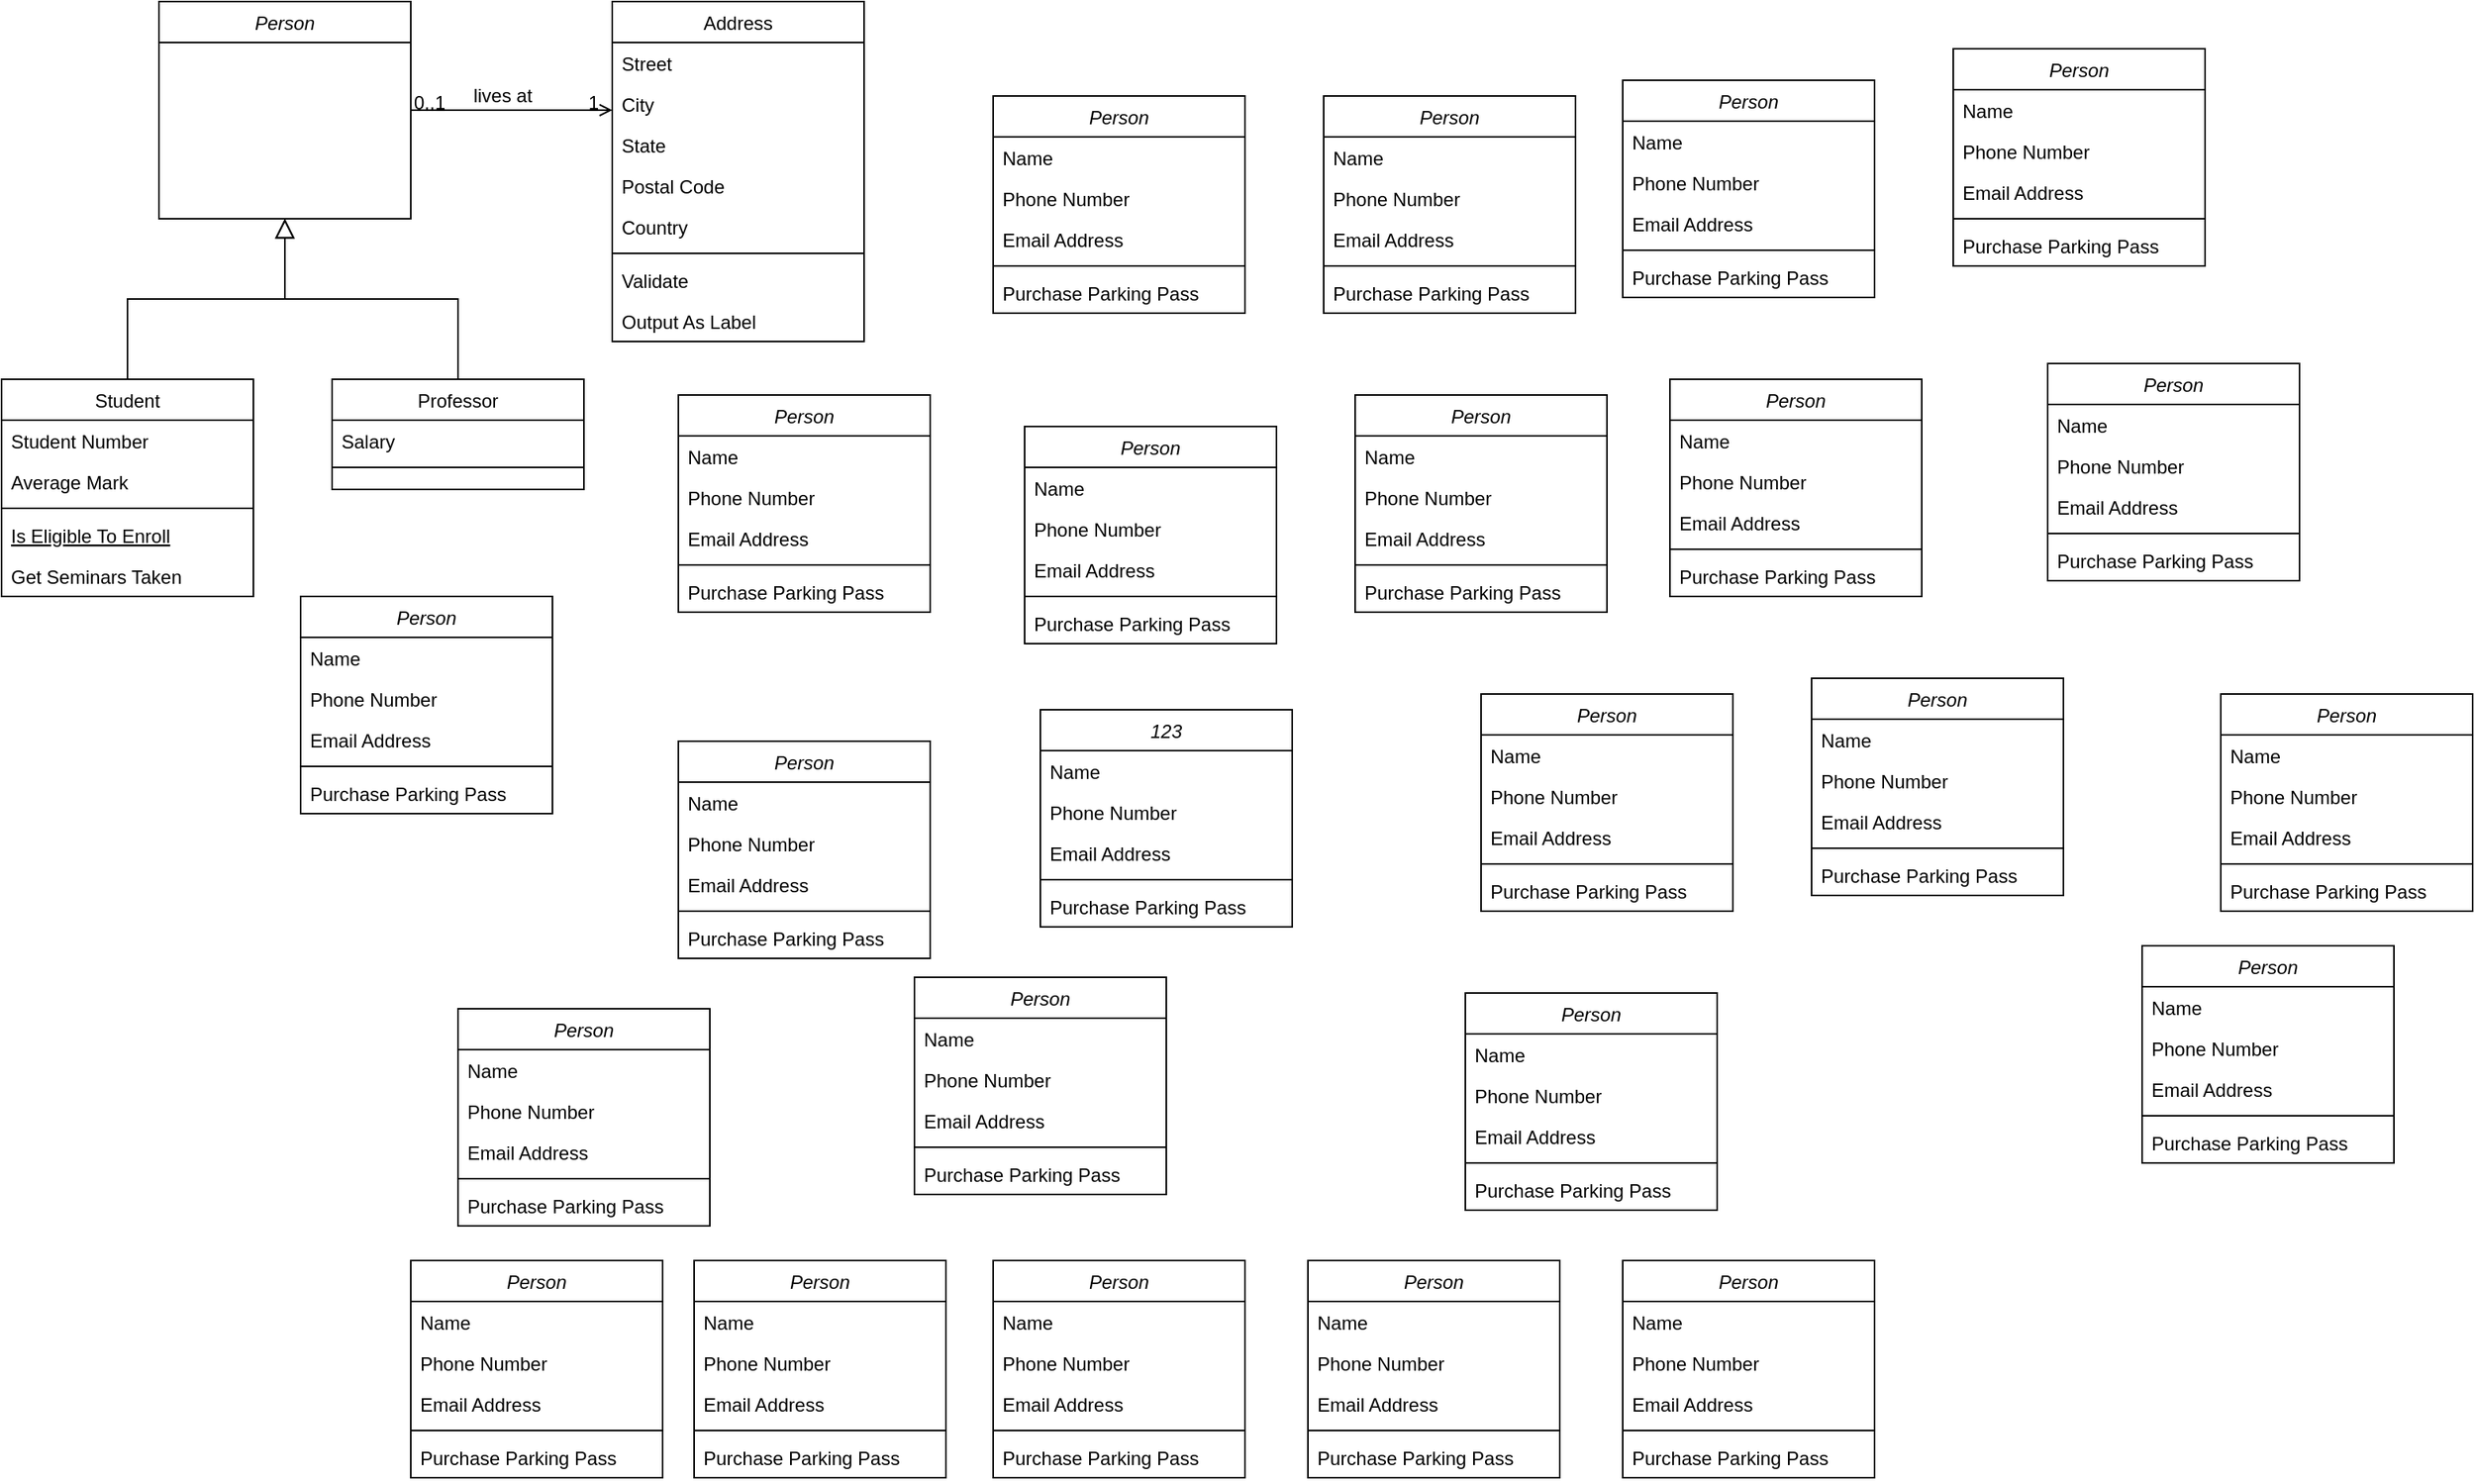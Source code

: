 <mxfile version="24.8.6">
  <diagram id="C5RBs43oDa-KdzZeNtuy" name="Page-1">
    <mxGraphModel dx="1434" dy="780" grid="1" gridSize="10" guides="1" tooltips="1" connect="1" arrows="1" fold="1" page="1" pageScale="1" pageWidth="3300" pageHeight="4681" math="0" shadow="0">
      <root>
        <mxCell id="WIyWlLk6GJQsqaUBKTNV-0" />
        <mxCell id="WIyWlLk6GJQsqaUBKTNV-1" parent="WIyWlLk6GJQsqaUBKTNV-0" />
        <mxCell id="zkfFHV4jXpPFQw0GAbJ--0" value="Person" style="swimlane;fontStyle=2;align=center;verticalAlign=top;childLayout=stackLayout;horizontal=1;startSize=26;horizontalStack=0;resizeParent=1;resizeLast=0;collapsible=1;marginBottom=0;rounded=0;shadow=0;strokeWidth=1;" parent="WIyWlLk6GJQsqaUBKTNV-1" vertex="1">
          <mxGeometry x="220" y="120" width="160" height="138" as="geometry">
            <mxRectangle x="230" y="140" width="160" height="26" as="alternateBounds" />
          </mxGeometry>
        </mxCell>
        <mxCell id="zkfFHV4jXpPFQw0GAbJ--6" value="Student" style="swimlane;fontStyle=0;align=center;verticalAlign=top;childLayout=stackLayout;horizontal=1;startSize=26;horizontalStack=0;resizeParent=1;resizeLast=0;collapsible=1;marginBottom=0;rounded=0;shadow=0;strokeWidth=1;" parent="WIyWlLk6GJQsqaUBKTNV-1" vertex="1">
          <mxGeometry x="120" y="360" width="160" height="138" as="geometry">
            <mxRectangle x="130" y="380" width="160" height="26" as="alternateBounds" />
          </mxGeometry>
        </mxCell>
        <mxCell id="zkfFHV4jXpPFQw0GAbJ--7" value="Student Number" style="text;align=left;verticalAlign=top;spacingLeft=4;spacingRight=4;overflow=hidden;rotatable=0;points=[[0,0.5],[1,0.5]];portConstraint=eastwest;" parent="zkfFHV4jXpPFQw0GAbJ--6" vertex="1">
          <mxGeometry y="26" width="160" height="26" as="geometry" />
        </mxCell>
        <mxCell id="zkfFHV4jXpPFQw0GAbJ--8" value="Average Mark" style="text;align=left;verticalAlign=top;spacingLeft=4;spacingRight=4;overflow=hidden;rotatable=0;points=[[0,0.5],[1,0.5]];portConstraint=eastwest;rounded=0;shadow=0;html=0;" parent="zkfFHV4jXpPFQw0GAbJ--6" vertex="1">
          <mxGeometry y="52" width="160" height="26" as="geometry" />
        </mxCell>
        <mxCell id="zkfFHV4jXpPFQw0GAbJ--9" value="" style="line;html=1;strokeWidth=1;align=left;verticalAlign=middle;spacingTop=-1;spacingLeft=3;spacingRight=3;rotatable=0;labelPosition=right;points=[];portConstraint=eastwest;" parent="zkfFHV4jXpPFQw0GAbJ--6" vertex="1">
          <mxGeometry y="78" width="160" height="8" as="geometry" />
        </mxCell>
        <mxCell id="zkfFHV4jXpPFQw0GAbJ--10" value="Is Eligible To Enroll" style="text;align=left;verticalAlign=top;spacingLeft=4;spacingRight=4;overflow=hidden;rotatable=0;points=[[0,0.5],[1,0.5]];portConstraint=eastwest;fontStyle=4" parent="zkfFHV4jXpPFQw0GAbJ--6" vertex="1">
          <mxGeometry y="86" width="160" height="26" as="geometry" />
        </mxCell>
        <mxCell id="zkfFHV4jXpPFQw0GAbJ--11" value="Get Seminars Taken" style="text;align=left;verticalAlign=top;spacingLeft=4;spacingRight=4;overflow=hidden;rotatable=0;points=[[0,0.5],[1,0.5]];portConstraint=eastwest;" parent="zkfFHV4jXpPFQw0GAbJ--6" vertex="1">
          <mxGeometry y="112" width="160" height="26" as="geometry" />
        </mxCell>
        <mxCell id="zkfFHV4jXpPFQw0GAbJ--12" value="" style="endArrow=block;endSize=10;endFill=0;shadow=0;strokeWidth=1;rounded=0;curved=0;edgeStyle=elbowEdgeStyle;elbow=vertical;" parent="WIyWlLk6GJQsqaUBKTNV-1" source="zkfFHV4jXpPFQw0GAbJ--6" target="zkfFHV4jXpPFQw0GAbJ--0" edge="1">
          <mxGeometry width="160" relative="1" as="geometry">
            <mxPoint x="200" y="203" as="sourcePoint" />
            <mxPoint x="200" y="203" as="targetPoint" />
          </mxGeometry>
        </mxCell>
        <mxCell id="zkfFHV4jXpPFQw0GAbJ--13" value="Professor" style="swimlane;fontStyle=0;align=center;verticalAlign=top;childLayout=stackLayout;horizontal=1;startSize=26;horizontalStack=0;resizeParent=1;resizeLast=0;collapsible=1;marginBottom=0;rounded=0;shadow=0;strokeWidth=1;" parent="WIyWlLk6GJQsqaUBKTNV-1" vertex="1">
          <mxGeometry x="330" y="360" width="160" height="70" as="geometry">
            <mxRectangle x="340" y="380" width="170" height="26" as="alternateBounds" />
          </mxGeometry>
        </mxCell>
        <mxCell id="zkfFHV4jXpPFQw0GAbJ--14" value="Salary" style="text;align=left;verticalAlign=top;spacingLeft=4;spacingRight=4;overflow=hidden;rotatable=0;points=[[0,0.5],[1,0.5]];portConstraint=eastwest;" parent="zkfFHV4jXpPFQw0GAbJ--13" vertex="1">
          <mxGeometry y="26" width="160" height="26" as="geometry" />
        </mxCell>
        <mxCell id="zkfFHV4jXpPFQw0GAbJ--15" value="" style="line;html=1;strokeWidth=1;align=left;verticalAlign=middle;spacingTop=-1;spacingLeft=3;spacingRight=3;rotatable=0;labelPosition=right;points=[];portConstraint=eastwest;" parent="zkfFHV4jXpPFQw0GAbJ--13" vertex="1">
          <mxGeometry y="52" width="160" height="8" as="geometry" />
        </mxCell>
        <mxCell id="zkfFHV4jXpPFQw0GAbJ--16" value="" style="endArrow=block;endSize=10;endFill=0;shadow=0;strokeWidth=1;rounded=0;curved=0;edgeStyle=elbowEdgeStyle;elbow=vertical;" parent="WIyWlLk6GJQsqaUBKTNV-1" source="zkfFHV4jXpPFQw0GAbJ--13" target="zkfFHV4jXpPFQw0GAbJ--0" edge="1">
          <mxGeometry width="160" relative="1" as="geometry">
            <mxPoint x="210" y="373" as="sourcePoint" />
            <mxPoint x="310" y="271" as="targetPoint" />
          </mxGeometry>
        </mxCell>
        <mxCell id="zkfFHV4jXpPFQw0GAbJ--17" value="Address" style="swimlane;fontStyle=0;align=center;verticalAlign=top;childLayout=stackLayout;horizontal=1;startSize=26;horizontalStack=0;resizeParent=1;resizeLast=0;collapsible=1;marginBottom=0;rounded=0;shadow=0;strokeWidth=1;" parent="WIyWlLk6GJQsqaUBKTNV-1" vertex="1">
          <mxGeometry x="508" y="120" width="160" height="216" as="geometry">
            <mxRectangle x="550" y="140" width="160" height="26" as="alternateBounds" />
          </mxGeometry>
        </mxCell>
        <mxCell id="zkfFHV4jXpPFQw0GAbJ--18" value="Street" style="text;align=left;verticalAlign=top;spacingLeft=4;spacingRight=4;overflow=hidden;rotatable=0;points=[[0,0.5],[1,0.5]];portConstraint=eastwest;" parent="zkfFHV4jXpPFQw0GAbJ--17" vertex="1">
          <mxGeometry y="26" width="160" height="26" as="geometry" />
        </mxCell>
        <mxCell id="zkfFHV4jXpPFQw0GAbJ--19" value="City" style="text;align=left;verticalAlign=top;spacingLeft=4;spacingRight=4;overflow=hidden;rotatable=0;points=[[0,0.5],[1,0.5]];portConstraint=eastwest;rounded=0;shadow=0;html=0;" parent="zkfFHV4jXpPFQw0GAbJ--17" vertex="1">
          <mxGeometry y="52" width="160" height="26" as="geometry" />
        </mxCell>
        <mxCell id="zkfFHV4jXpPFQw0GAbJ--20" value="State" style="text;align=left;verticalAlign=top;spacingLeft=4;spacingRight=4;overflow=hidden;rotatable=0;points=[[0,0.5],[1,0.5]];portConstraint=eastwest;rounded=0;shadow=0;html=0;" parent="zkfFHV4jXpPFQw0GAbJ--17" vertex="1">
          <mxGeometry y="78" width="160" height="26" as="geometry" />
        </mxCell>
        <mxCell id="zkfFHV4jXpPFQw0GAbJ--21" value="Postal Code" style="text;align=left;verticalAlign=top;spacingLeft=4;spacingRight=4;overflow=hidden;rotatable=0;points=[[0,0.5],[1,0.5]];portConstraint=eastwest;rounded=0;shadow=0;html=0;" parent="zkfFHV4jXpPFQw0GAbJ--17" vertex="1">
          <mxGeometry y="104" width="160" height="26" as="geometry" />
        </mxCell>
        <mxCell id="zkfFHV4jXpPFQw0GAbJ--22" value="Country" style="text;align=left;verticalAlign=top;spacingLeft=4;spacingRight=4;overflow=hidden;rotatable=0;points=[[0,0.5],[1,0.5]];portConstraint=eastwest;rounded=0;shadow=0;html=0;" parent="zkfFHV4jXpPFQw0GAbJ--17" vertex="1">
          <mxGeometry y="130" width="160" height="26" as="geometry" />
        </mxCell>
        <mxCell id="zkfFHV4jXpPFQw0GAbJ--23" value="" style="line;html=1;strokeWidth=1;align=left;verticalAlign=middle;spacingTop=-1;spacingLeft=3;spacingRight=3;rotatable=0;labelPosition=right;points=[];portConstraint=eastwest;" parent="zkfFHV4jXpPFQw0GAbJ--17" vertex="1">
          <mxGeometry y="156" width="160" height="8" as="geometry" />
        </mxCell>
        <mxCell id="zkfFHV4jXpPFQw0GAbJ--24" value="Validate" style="text;align=left;verticalAlign=top;spacingLeft=4;spacingRight=4;overflow=hidden;rotatable=0;points=[[0,0.5],[1,0.5]];portConstraint=eastwest;" parent="zkfFHV4jXpPFQw0GAbJ--17" vertex="1">
          <mxGeometry y="164" width="160" height="26" as="geometry" />
        </mxCell>
        <mxCell id="zkfFHV4jXpPFQw0GAbJ--25" value="Output As Label" style="text;align=left;verticalAlign=top;spacingLeft=4;spacingRight=4;overflow=hidden;rotatable=0;points=[[0,0.5],[1,0.5]];portConstraint=eastwest;" parent="zkfFHV4jXpPFQw0GAbJ--17" vertex="1">
          <mxGeometry y="190" width="160" height="26" as="geometry" />
        </mxCell>
        <mxCell id="zkfFHV4jXpPFQw0GAbJ--26" value="" style="endArrow=open;shadow=0;strokeWidth=1;rounded=0;curved=0;endFill=1;edgeStyle=elbowEdgeStyle;elbow=vertical;" parent="WIyWlLk6GJQsqaUBKTNV-1" source="zkfFHV4jXpPFQw0GAbJ--0" target="zkfFHV4jXpPFQw0GAbJ--17" edge="1">
          <mxGeometry x="0.5" y="41" relative="1" as="geometry">
            <mxPoint x="380" y="192" as="sourcePoint" />
            <mxPoint x="540" y="192" as="targetPoint" />
            <mxPoint x="-40" y="32" as="offset" />
          </mxGeometry>
        </mxCell>
        <mxCell id="zkfFHV4jXpPFQw0GAbJ--27" value="0..1" style="resizable=0;align=left;verticalAlign=bottom;labelBackgroundColor=none;fontSize=12;" parent="zkfFHV4jXpPFQw0GAbJ--26" connectable="0" vertex="1">
          <mxGeometry x="-1" relative="1" as="geometry">
            <mxPoint y="4" as="offset" />
          </mxGeometry>
        </mxCell>
        <mxCell id="zkfFHV4jXpPFQw0GAbJ--28" value="1" style="resizable=0;align=right;verticalAlign=bottom;labelBackgroundColor=none;fontSize=12;" parent="zkfFHV4jXpPFQw0GAbJ--26" connectable="0" vertex="1">
          <mxGeometry x="1" relative="1" as="geometry">
            <mxPoint x="-7" y="4" as="offset" />
          </mxGeometry>
        </mxCell>
        <mxCell id="zkfFHV4jXpPFQw0GAbJ--29" value="lives at" style="text;html=1;resizable=0;points=[];;align=center;verticalAlign=middle;labelBackgroundColor=none;rounded=0;shadow=0;strokeWidth=1;fontSize=12;" parent="zkfFHV4jXpPFQw0GAbJ--26" vertex="1" connectable="0">
          <mxGeometry x="0.5" y="49" relative="1" as="geometry">
            <mxPoint x="-38" y="40" as="offset" />
          </mxGeometry>
        </mxCell>
        <mxCell id="CpBC632owbc_UF6JPGBM-0" value="Person" style="swimlane;fontStyle=2;align=center;verticalAlign=top;childLayout=stackLayout;horizontal=1;startSize=26;horizontalStack=0;resizeParent=1;resizeLast=0;collapsible=1;marginBottom=0;rounded=0;shadow=0;strokeWidth=1;" parent="WIyWlLk6GJQsqaUBKTNV-1" vertex="1">
          <mxGeometry x="550" y="370" width="160" height="138" as="geometry">
            <mxRectangle x="230" y="140" width="160" height="26" as="alternateBounds" />
          </mxGeometry>
        </mxCell>
        <mxCell id="CpBC632owbc_UF6JPGBM-1" value="Name" style="text;align=left;verticalAlign=top;spacingLeft=4;spacingRight=4;overflow=hidden;rotatable=0;points=[[0,0.5],[1,0.5]];portConstraint=eastwest;" parent="CpBC632owbc_UF6JPGBM-0" vertex="1">
          <mxGeometry y="26" width="160" height="26" as="geometry" />
        </mxCell>
        <mxCell id="CpBC632owbc_UF6JPGBM-2" value="Phone Number" style="text;align=left;verticalAlign=top;spacingLeft=4;spacingRight=4;overflow=hidden;rotatable=0;points=[[0,0.5],[1,0.5]];portConstraint=eastwest;rounded=0;shadow=0;html=0;" parent="CpBC632owbc_UF6JPGBM-0" vertex="1">
          <mxGeometry y="52" width="160" height="26" as="geometry" />
        </mxCell>
        <mxCell id="CpBC632owbc_UF6JPGBM-3" value="Email Address" style="text;align=left;verticalAlign=top;spacingLeft=4;spacingRight=4;overflow=hidden;rotatable=0;points=[[0,0.5],[1,0.5]];portConstraint=eastwest;rounded=0;shadow=0;html=0;" parent="CpBC632owbc_UF6JPGBM-0" vertex="1">
          <mxGeometry y="78" width="160" height="26" as="geometry" />
        </mxCell>
        <mxCell id="CpBC632owbc_UF6JPGBM-4" value="" style="line;html=1;strokeWidth=1;align=left;verticalAlign=middle;spacingTop=-1;spacingLeft=3;spacingRight=3;rotatable=0;labelPosition=right;points=[];portConstraint=eastwest;" parent="CpBC632owbc_UF6JPGBM-0" vertex="1">
          <mxGeometry y="104" width="160" height="8" as="geometry" />
        </mxCell>
        <mxCell id="CpBC632owbc_UF6JPGBM-5" value="Purchase Parking Pass" style="text;align=left;verticalAlign=top;spacingLeft=4;spacingRight=4;overflow=hidden;rotatable=0;points=[[0,0.5],[1,0.5]];portConstraint=eastwest;" parent="CpBC632owbc_UF6JPGBM-0" vertex="1">
          <mxGeometry y="112" width="160" height="26" as="geometry" />
        </mxCell>
        <mxCell id="CpBC632owbc_UF6JPGBM-6" value="Person" style="swimlane;fontStyle=2;align=center;verticalAlign=top;childLayout=stackLayout;horizontal=1;startSize=26;horizontalStack=0;resizeParent=1;resizeLast=0;collapsible=1;marginBottom=0;rounded=0;shadow=0;strokeWidth=1;" parent="WIyWlLk6GJQsqaUBKTNV-1" vertex="1">
          <mxGeometry x="310" y="498" width="160" height="138" as="geometry">
            <mxRectangle x="230" y="140" width="160" height="26" as="alternateBounds" />
          </mxGeometry>
        </mxCell>
        <mxCell id="CpBC632owbc_UF6JPGBM-7" value="Name" style="text;align=left;verticalAlign=top;spacingLeft=4;spacingRight=4;overflow=hidden;rotatable=0;points=[[0,0.5],[1,0.5]];portConstraint=eastwest;" parent="CpBC632owbc_UF6JPGBM-6" vertex="1">
          <mxGeometry y="26" width="160" height="26" as="geometry" />
        </mxCell>
        <mxCell id="CpBC632owbc_UF6JPGBM-8" value="Phone Number" style="text;align=left;verticalAlign=top;spacingLeft=4;spacingRight=4;overflow=hidden;rotatable=0;points=[[0,0.5],[1,0.5]];portConstraint=eastwest;rounded=0;shadow=0;html=0;" parent="CpBC632owbc_UF6JPGBM-6" vertex="1">
          <mxGeometry y="52" width="160" height="26" as="geometry" />
        </mxCell>
        <mxCell id="CpBC632owbc_UF6JPGBM-9" value="Email Address" style="text;align=left;verticalAlign=top;spacingLeft=4;spacingRight=4;overflow=hidden;rotatable=0;points=[[0,0.5],[1,0.5]];portConstraint=eastwest;rounded=0;shadow=0;html=0;" parent="CpBC632owbc_UF6JPGBM-6" vertex="1">
          <mxGeometry y="78" width="160" height="26" as="geometry" />
        </mxCell>
        <mxCell id="CpBC632owbc_UF6JPGBM-10" value="" style="line;html=1;strokeWidth=1;align=left;verticalAlign=middle;spacingTop=-1;spacingLeft=3;spacingRight=3;rotatable=0;labelPosition=right;points=[];portConstraint=eastwest;" parent="CpBC632owbc_UF6JPGBM-6" vertex="1">
          <mxGeometry y="104" width="160" height="8" as="geometry" />
        </mxCell>
        <mxCell id="CpBC632owbc_UF6JPGBM-11" value="Purchase Parking Pass" style="text;align=left;verticalAlign=top;spacingLeft=4;spacingRight=4;overflow=hidden;rotatable=0;points=[[0,0.5],[1,0.5]];portConstraint=eastwest;" parent="CpBC632owbc_UF6JPGBM-6" vertex="1">
          <mxGeometry y="112" width="160" height="26" as="geometry" />
        </mxCell>
        <mxCell id="CpBC632owbc_UF6JPGBM-12" value="Person" style="swimlane;fontStyle=2;align=center;verticalAlign=top;childLayout=stackLayout;horizontal=1;startSize=26;horizontalStack=0;resizeParent=1;resizeLast=0;collapsible=1;marginBottom=0;rounded=0;shadow=0;strokeWidth=1;" parent="WIyWlLk6GJQsqaUBKTNV-1" vertex="1">
          <mxGeometry x="550" y="590" width="160" height="138" as="geometry">
            <mxRectangle x="230" y="140" width="160" height="26" as="alternateBounds" />
          </mxGeometry>
        </mxCell>
        <mxCell id="CpBC632owbc_UF6JPGBM-13" value="Name" style="text;align=left;verticalAlign=top;spacingLeft=4;spacingRight=4;overflow=hidden;rotatable=0;points=[[0,0.5],[1,0.5]];portConstraint=eastwest;" parent="CpBC632owbc_UF6JPGBM-12" vertex="1">
          <mxGeometry y="26" width="160" height="26" as="geometry" />
        </mxCell>
        <mxCell id="CpBC632owbc_UF6JPGBM-14" value="Phone Number" style="text;align=left;verticalAlign=top;spacingLeft=4;spacingRight=4;overflow=hidden;rotatable=0;points=[[0,0.5],[1,0.5]];portConstraint=eastwest;rounded=0;shadow=0;html=0;" parent="CpBC632owbc_UF6JPGBM-12" vertex="1">
          <mxGeometry y="52" width="160" height="26" as="geometry" />
        </mxCell>
        <mxCell id="CpBC632owbc_UF6JPGBM-15" value="Email Address" style="text;align=left;verticalAlign=top;spacingLeft=4;spacingRight=4;overflow=hidden;rotatable=0;points=[[0,0.5],[1,0.5]];portConstraint=eastwest;rounded=0;shadow=0;html=0;" parent="CpBC632owbc_UF6JPGBM-12" vertex="1">
          <mxGeometry y="78" width="160" height="26" as="geometry" />
        </mxCell>
        <mxCell id="CpBC632owbc_UF6JPGBM-16" value="" style="line;html=1;strokeWidth=1;align=left;verticalAlign=middle;spacingTop=-1;spacingLeft=3;spacingRight=3;rotatable=0;labelPosition=right;points=[];portConstraint=eastwest;" parent="CpBC632owbc_UF6JPGBM-12" vertex="1">
          <mxGeometry y="104" width="160" height="8" as="geometry" />
        </mxCell>
        <mxCell id="CpBC632owbc_UF6JPGBM-17" value="Purchase Parking Pass" style="text;align=left;verticalAlign=top;spacingLeft=4;spacingRight=4;overflow=hidden;rotatable=0;points=[[0,0.5],[1,0.5]];portConstraint=eastwest;" parent="CpBC632owbc_UF6JPGBM-12" vertex="1">
          <mxGeometry y="112" width="160" height="26" as="geometry" />
        </mxCell>
        <mxCell id="CpBC632owbc_UF6JPGBM-18" value="123" style="swimlane;fontStyle=2;align=center;verticalAlign=top;childLayout=stackLayout;horizontal=1;startSize=26;horizontalStack=0;resizeParent=1;resizeLast=0;collapsible=1;marginBottom=0;rounded=0;shadow=0;strokeWidth=1;" parent="WIyWlLk6GJQsqaUBKTNV-1" vertex="1">
          <mxGeometry x="780" y="570" width="160" height="138" as="geometry">
            <mxRectangle x="230" y="140" width="160" height="26" as="alternateBounds" />
          </mxGeometry>
        </mxCell>
        <mxCell id="CpBC632owbc_UF6JPGBM-19" value="Name" style="text;align=left;verticalAlign=top;spacingLeft=4;spacingRight=4;overflow=hidden;rotatable=0;points=[[0,0.5],[1,0.5]];portConstraint=eastwest;" parent="CpBC632owbc_UF6JPGBM-18" vertex="1">
          <mxGeometry y="26" width="160" height="26" as="geometry" />
        </mxCell>
        <mxCell id="CpBC632owbc_UF6JPGBM-20" value="Phone Number" style="text;align=left;verticalAlign=top;spacingLeft=4;spacingRight=4;overflow=hidden;rotatable=0;points=[[0,0.5],[1,0.5]];portConstraint=eastwest;rounded=0;shadow=0;html=0;" parent="CpBC632owbc_UF6JPGBM-18" vertex="1">
          <mxGeometry y="52" width="160" height="26" as="geometry" />
        </mxCell>
        <mxCell id="CpBC632owbc_UF6JPGBM-21" value="Email Address" style="text;align=left;verticalAlign=top;spacingLeft=4;spacingRight=4;overflow=hidden;rotatable=0;points=[[0,0.5],[1,0.5]];portConstraint=eastwest;rounded=0;shadow=0;html=0;" parent="CpBC632owbc_UF6JPGBM-18" vertex="1">
          <mxGeometry y="78" width="160" height="26" as="geometry" />
        </mxCell>
        <mxCell id="CpBC632owbc_UF6JPGBM-22" value="" style="line;html=1;strokeWidth=1;align=left;verticalAlign=middle;spacingTop=-1;spacingLeft=3;spacingRight=3;rotatable=0;labelPosition=right;points=[];portConstraint=eastwest;" parent="CpBC632owbc_UF6JPGBM-18" vertex="1">
          <mxGeometry y="104" width="160" height="8" as="geometry" />
        </mxCell>
        <mxCell id="CpBC632owbc_UF6JPGBM-23" value="Purchase Parking Pass" style="text;align=left;verticalAlign=top;spacingLeft=4;spacingRight=4;overflow=hidden;rotatable=0;points=[[0,0.5],[1,0.5]];portConstraint=eastwest;" parent="CpBC632owbc_UF6JPGBM-18" vertex="1">
          <mxGeometry y="112" width="160" height="26" as="geometry" />
        </mxCell>
        <mxCell id="CpBC632owbc_UF6JPGBM-24" value="Person" style="swimlane;fontStyle=2;align=center;verticalAlign=top;childLayout=stackLayout;horizontal=1;startSize=26;horizontalStack=0;resizeParent=1;resizeLast=0;collapsible=1;marginBottom=0;rounded=0;shadow=0;strokeWidth=1;" parent="WIyWlLk6GJQsqaUBKTNV-1" vertex="1">
          <mxGeometry x="1060" y="560" width="160" height="138" as="geometry">
            <mxRectangle x="230" y="140" width="160" height="26" as="alternateBounds" />
          </mxGeometry>
        </mxCell>
        <mxCell id="CpBC632owbc_UF6JPGBM-25" value="Name" style="text;align=left;verticalAlign=top;spacingLeft=4;spacingRight=4;overflow=hidden;rotatable=0;points=[[0,0.5],[1,0.5]];portConstraint=eastwest;" parent="CpBC632owbc_UF6JPGBM-24" vertex="1">
          <mxGeometry y="26" width="160" height="26" as="geometry" />
        </mxCell>
        <mxCell id="CpBC632owbc_UF6JPGBM-26" value="Phone Number" style="text;align=left;verticalAlign=top;spacingLeft=4;spacingRight=4;overflow=hidden;rotatable=0;points=[[0,0.5],[1,0.5]];portConstraint=eastwest;rounded=0;shadow=0;html=0;" parent="CpBC632owbc_UF6JPGBM-24" vertex="1">
          <mxGeometry y="52" width="160" height="26" as="geometry" />
        </mxCell>
        <mxCell id="CpBC632owbc_UF6JPGBM-27" value="Email Address" style="text;align=left;verticalAlign=top;spacingLeft=4;spacingRight=4;overflow=hidden;rotatable=0;points=[[0,0.5],[1,0.5]];portConstraint=eastwest;rounded=0;shadow=0;html=0;" parent="CpBC632owbc_UF6JPGBM-24" vertex="1">
          <mxGeometry y="78" width="160" height="26" as="geometry" />
        </mxCell>
        <mxCell id="CpBC632owbc_UF6JPGBM-28" value="" style="line;html=1;strokeWidth=1;align=left;verticalAlign=middle;spacingTop=-1;spacingLeft=3;spacingRight=3;rotatable=0;labelPosition=right;points=[];portConstraint=eastwest;" parent="CpBC632owbc_UF6JPGBM-24" vertex="1">
          <mxGeometry y="104" width="160" height="8" as="geometry" />
        </mxCell>
        <mxCell id="CpBC632owbc_UF6JPGBM-29" value="Purchase Parking Pass" style="text;align=left;verticalAlign=top;spacingLeft=4;spacingRight=4;overflow=hidden;rotatable=0;points=[[0,0.5],[1,0.5]];portConstraint=eastwest;" parent="CpBC632owbc_UF6JPGBM-24" vertex="1">
          <mxGeometry y="112" width="160" height="26" as="geometry" />
        </mxCell>
        <mxCell id="CpBC632owbc_UF6JPGBM-30" value="Person" style="swimlane;fontStyle=2;align=center;verticalAlign=top;childLayout=stackLayout;horizontal=1;startSize=26;horizontalStack=0;resizeParent=1;resizeLast=0;collapsible=1;marginBottom=0;rounded=0;shadow=0;strokeWidth=1;" parent="WIyWlLk6GJQsqaUBKTNV-1" vertex="1">
          <mxGeometry x="1050" y="750" width="160" height="138" as="geometry">
            <mxRectangle x="230" y="140" width="160" height="26" as="alternateBounds" />
          </mxGeometry>
        </mxCell>
        <mxCell id="CpBC632owbc_UF6JPGBM-31" value="Name" style="text;align=left;verticalAlign=top;spacingLeft=4;spacingRight=4;overflow=hidden;rotatable=0;points=[[0,0.5],[1,0.5]];portConstraint=eastwest;" parent="CpBC632owbc_UF6JPGBM-30" vertex="1">
          <mxGeometry y="26" width="160" height="26" as="geometry" />
        </mxCell>
        <mxCell id="CpBC632owbc_UF6JPGBM-32" value="Phone Number" style="text;align=left;verticalAlign=top;spacingLeft=4;spacingRight=4;overflow=hidden;rotatable=0;points=[[0,0.5],[1,0.5]];portConstraint=eastwest;rounded=0;shadow=0;html=0;" parent="CpBC632owbc_UF6JPGBM-30" vertex="1">
          <mxGeometry y="52" width="160" height="26" as="geometry" />
        </mxCell>
        <mxCell id="CpBC632owbc_UF6JPGBM-33" value="Email Address" style="text;align=left;verticalAlign=top;spacingLeft=4;spacingRight=4;overflow=hidden;rotatable=0;points=[[0,0.5],[1,0.5]];portConstraint=eastwest;rounded=0;shadow=0;html=0;" parent="CpBC632owbc_UF6JPGBM-30" vertex="1">
          <mxGeometry y="78" width="160" height="26" as="geometry" />
        </mxCell>
        <mxCell id="CpBC632owbc_UF6JPGBM-34" value="" style="line;html=1;strokeWidth=1;align=left;verticalAlign=middle;spacingTop=-1;spacingLeft=3;spacingRight=3;rotatable=0;labelPosition=right;points=[];portConstraint=eastwest;" parent="CpBC632owbc_UF6JPGBM-30" vertex="1">
          <mxGeometry y="104" width="160" height="8" as="geometry" />
        </mxCell>
        <mxCell id="CpBC632owbc_UF6JPGBM-35" value="Purchase Parking Pass" style="text;align=left;verticalAlign=top;spacingLeft=4;spacingRight=4;overflow=hidden;rotatable=0;points=[[0,0.5],[1,0.5]];portConstraint=eastwest;" parent="CpBC632owbc_UF6JPGBM-30" vertex="1">
          <mxGeometry y="112" width="160" height="26" as="geometry" />
        </mxCell>
        <mxCell id="CpBC632owbc_UF6JPGBM-36" value="Person" style="swimlane;fontStyle=2;align=center;verticalAlign=top;childLayout=stackLayout;horizontal=1;startSize=26;horizontalStack=0;resizeParent=1;resizeLast=0;collapsible=1;marginBottom=0;rounded=0;shadow=0;strokeWidth=1;" parent="WIyWlLk6GJQsqaUBKTNV-1" vertex="1">
          <mxGeometry x="770" y="390" width="160" height="138" as="geometry">
            <mxRectangle x="230" y="140" width="160" height="26" as="alternateBounds" />
          </mxGeometry>
        </mxCell>
        <mxCell id="CpBC632owbc_UF6JPGBM-37" value="Name" style="text;align=left;verticalAlign=top;spacingLeft=4;spacingRight=4;overflow=hidden;rotatable=0;points=[[0,0.5],[1,0.5]];portConstraint=eastwest;" parent="CpBC632owbc_UF6JPGBM-36" vertex="1">
          <mxGeometry y="26" width="160" height="26" as="geometry" />
        </mxCell>
        <mxCell id="CpBC632owbc_UF6JPGBM-38" value="Phone Number" style="text;align=left;verticalAlign=top;spacingLeft=4;spacingRight=4;overflow=hidden;rotatable=0;points=[[0,0.5],[1,0.5]];portConstraint=eastwest;rounded=0;shadow=0;html=0;" parent="CpBC632owbc_UF6JPGBM-36" vertex="1">
          <mxGeometry y="52" width="160" height="26" as="geometry" />
        </mxCell>
        <mxCell id="CpBC632owbc_UF6JPGBM-39" value="Email Address" style="text;align=left;verticalAlign=top;spacingLeft=4;spacingRight=4;overflow=hidden;rotatable=0;points=[[0,0.5],[1,0.5]];portConstraint=eastwest;rounded=0;shadow=0;html=0;" parent="CpBC632owbc_UF6JPGBM-36" vertex="1">
          <mxGeometry y="78" width="160" height="26" as="geometry" />
        </mxCell>
        <mxCell id="CpBC632owbc_UF6JPGBM-40" value="" style="line;html=1;strokeWidth=1;align=left;verticalAlign=middle;spacingTop=-1;spacingLeft=3;spacingRight=3;rotatable=0;labelPosition=right;points=[];portConstraint=eastwest;" parent="CpBC632owbc_UF6JPGBM-36" vertex="1">
          <mxGeometry y="104" width="160" height="8" as="geometry" />
        </mxCell>
        <mxCell id="CpBC632owbc_UF6JPGBM-41" value="Purchase Parking Pass" style="text;align=left;verticalAlign=top;spacingLeft=4;spacingRight=4;overflow=hidden;rotatable=0;points=[[0,0.5],[1,0.5]];portConstraint=eastwest;" parent="CpBC632owbc_UF6JPGBM-36" vertex="1">
          <mxGeometry y="112" width="160" height="26" as="geometry" />
        </mxCell>
        <mxCell id="CpBC632owbc_UF6JPGBM-42" value="Person" style="swimlane;fontStyle=2;align=center;verticalAlign=top;childLayout=stackLayout;horizontal=1;startSize=26;horizontalStack=0;resizeParent=1;resizeLast=0;collapsible=1;marginBottom=0;rounded=0;shadow=0;strokeWidth=1;" parent="WIyWlLk6GJQsqaUBKTNV-1" vertex="1">
          <mxGeometry x="980" y="370" width="160" height="138" as="geometry">
            <mxRectangle x="230" y="140" width="160" height="26" as="alternateBounds" />
          </mxGeometry>
        </mxCell>
        <mxCell id="CpBC632owbc_UF6JPGBM-43" value="Name" style="text;align=left;verticalAlign=top;spacingLeft=4;spacingRight=4;overflow=hidden;rotatable=0;points=[[0,0.5],[1,0.5]];portConstraint=eastwest;" parent="CpBC632owbc_UF6JPGBM-42" vertex="1">
          <mxGeometry y="26" width="160" height="26" as="geometry" />
        </mxCell>
        <mxCell id="CpBC632owbc_UF6JPGBM-44" value="Phone Number" style="text;align=left;verticalAlign=top;spacingLeft=4;spacingRight=4;overflow=hidden;rotatable=0;points=[[0,0.5],[1,0.5]];portConstraint=eastwest;rounded=0;shadow=0;html=0;" parent="CpBC632owbc_UF6JPGBM-42" vertex="1">
          <mxGeometry y="52" width="160" height="26" as="geometry" />
        </mxCell>
        <mxCell id="CpBC632owbc_UF6JPGBM-45" value="Email Address" style="text;align=left;verticalAlign=top;spacingLeft=4;spacingRight=4;overflow=hidden;rotatable=0;points=[[0,0.5],[1,0.5]];portConstraint=eastwest;rounded=0;shadow=0;html=0;" parent="CpBC632owbc_UF6JPGBM-42" vertex="1">
          <mxGeometry y="78" width="160" height="26" as="geometry" />
        </mxCell>
        <mxCell id="CpBC632owbc_UF6JPGBM-46" value="" style="line;html=1;strokeWidth=1;align=left;verticalAlign=middle;spacingTop=-1;spacingLeft=3;spacingRight=3;rotatable=0;labelPosition=right;points=[];portConstraint=eastwest;" parent="CpBC632owbc_UF6JPGBM-42" vertex="1">
          <mxGeometry y="104" width="160" height="8" as="geometry" />
        </mxCell>
        <mxCell id="CpBC632owbc_UF6JPGBM-47" value="Purchase Parking Pass" style="text;align=left;verticalAlign=top;spacingLeft=4;spacingRight=4;overflow=hidden;rotatable=0;points=[[0,0.5],[1,0.5]];portConstraint=eastwest;" parent="CpBC632owbc_UF6JPGBM-42" vertex="1">
          <mxGeometry y="112" width="160" height="26" as="geometry" />
        </mxCell>
        <mxCell id="CpBC632owbc_UF6JPGBM-48" value="Person" style="swimlane;fontStyle=2;align=center;verticalAlign=top;childLayout=stackLayout;horizontal=1;startSize=26;horizontalStack=0;resizeParent=1;resizeLast=0;collapsible=1;marginBottom=0;rounded=0;shadow=0;strokeWidth=1;" parent="WIyWlLk6GJQsqaUBKTNV-1" vertex="1">
          <mxGeometry x="1180" y="360" width="160" height="138" as="geometry">
            <mxRectangle x="230" y="140" width="160" height="26" as="alternateBounds" />
          </mxGeometry>
        </mxCell>
        <mxCell id="CpBC632owbc_UF6JPGBM-49" value="Name" style="text;align=left;verticalAlign=top;spacingLeft=4;spacingRight=4;overflow=hidden;rotatable=0;points=[[0,0.5],[1,0.5]];portConstraint=eastwest;" parent="CpBC632owbc_UF6JPGBM-48" vertex="1">
          <mxGeometry y="26" width="160" height="26" as="geometry" />
        </mxCell>
        <mxCell id="CpBC632owbc_UF6JPGBM-50" value="Phone Number" style="text;align=left;verticalAlign=top;spacingLeft=4;spacingRight=4;overflow=hidden;rotatable=0;points=[[0,0.5],[1,0.5]];portConstraint=eastwest;rounded=0;shadow=0;html=0;" parent="CpBC632owbc_UF6JPGBM-48" vertex="1">
          <mxGeometry y="52" width="160" height="26" as="geometry" />
        </mxCell>
        <mxCell id="CpBC632owbc_UF6JPGBM-51" value="Email Address" style="text;align=left;verticalAlign=top;spacingLeft=4;spacingRight=4;overflow=hidden;rotatable=0;points=[[0,0.5],[1,0.5]];portConstraint=eastwest;rounded=0;shadow=0;html=0;" parent="CpBC632owbc_UF6JPGBM-48" vertex="1">
          <mxGeometry y="78" width="160" height="26" as="geometry" />
        </mxCell>
        <mxCell id="CpBC632owbc_UF6JPGBM-52" value="" style="line;html=1;strokeWidth=1;align=left;verticalAlign=middle;spacingTop=-1;spacingLeft=3;spacingRight=3;rotatable=0;labelPosition=right;points=[];portConstraint=eastwest;" parent="CpBC632owbc_UF6JPGBM-48" vertex="1">
          <mxGeometry y="104" width="160" height="8" as="geometry" />
        </mxCell>
        <mxCell id="CpBC632owbc_UF6JPGBM-53" value="Purchase Parking Pass" style="text;align=left;verticalAlign=top;spacingLeft=4;spacingRight=4;overflow=hidden;rotatable=0;points=[[0,0.5],[1,0.5]];portConstraint=eastwest;" parent="CpBC632owbc_UF6JPGBM-48" vertex="1">
          <mxGeometry y="112" width="160" height="26" as="geometry" />
        </mxCell>
        <mxCell id="CpBC632owbc_UF6JPGBM-54" value="Person" style="swimlane;fontStyle=2;align=center;verticalAlign=top;childLayout=stackLayout;horizontal=1;startSize=26;horizontalStack=0;resizeParent=1;resizeLast=0;collapsible=1;marginBottom=0;rounded=0;shadow=0;strokeWidth=1;" parent="WIyWlLk6GJQsqaUBKTNV-1" vertex="1">
          <mxGeometry x="1270" y="550" width="160" height="138" as="geometry">
            <mxRectangle x="230" y="140" width="160" height="26" as="alternateBounds" />
          </mxGeometry>
        </mxCell>
        <mxCell id="CpBC632owbc_UF6JPGBM-55" value="Name" style="text;align=left;verticalAlign=top;spacingLeft=4;spacingRight=4;overflow=hidden;rotatable=0;points=[[0,0.5],[1,0.5]];portConstraint=eastwest;" parent="CpBC632owbc_UF6JPGBM-54" vertex="1">
          <mxGeometry y="26" width="160" height="26" as="geometry" />
        </mxCell>
        <mxCell id="CpBC632owbc_UF6JPGBM-56" value="Phone Number" style="text;align=left;verticalAlign=top;spacingLeft=4;spacingRight=4;overflow=hidden;rotatable=0;points=[[0,0.5],[1,0.5]];portConstraint=eastwest;rounded=0;shadow=0;html=0;" parent="CpBC632owbc_UF6JPGBM-54" vertex="1">
          <mxGeometry y="52" width="160" height="26" as="geometry" />
        </mxCell>
        <mxCell id="CpBC632owbc_UF6JPGBM-57" value="Email Address" style="text;align=left;verticalAlign=top;spacingLeft=4;spacingRight=4;overflow=hidden;rotatable=0;points=[[0,0.5],[1,0.5]];portConstraint=eastwest;rounded=0;shadow=0;html=0;" parent="CpBC632owbc_UF6JPGBM-54" vertex="1">
          <mxGeometry y="78" width="160" height="26" as="geometry" />
        </mxCell>
        <mxCell id="CpBC632owbc_UF6JPGBM-58" value="" style="line;html=1;strokeWidth=1;align=left;verticalAlign=middle;spacingTop=-1;spacingLeft=3;spacingRight=3;rotatable=0;labelPosition=right;points=[];portConstraint=eastwest;" parent="CpBC632owbc_UF6JPGBM-54" vertex="1">
          <mxGeometry y="104" width="160" height="8" as="geometry" />
        </mxCell>
        <mxCell id="CpBC632owbc_UF6JPGBM-59" value="Purchase Parking Pass" style="text;align=left;verticalAlign=top;spacingLeft=4;spacingRight=4;overflow=hidden;rotatable=0;points=[[0,0.5],[1,0.5]];portConstraint=eastwest;" parent="CpBC632owbc_UF6JPGBM-54" vertex="1">
          <mxGeometry y="112" width="160" height="26" as="geometry" />
        </mxCell>
        <mxCell id="CpBC632owbc_UF6JPGBM-60" value="Person" style="swimlane;fontStyle=2;align=center;verticalAlign=top;childLayout=stackLayout;horizontal=1;startSize=26;horizontalStack=0;resizeParent=1;resizeLast=0;collapsible=1;marginBottom=0;rounded=0;shadow=0;strokeWidth=1;" parent="WIyWlLk6GJQsqaUBKTNV-1" vertex="1">
          <mxGeometry x="750" y="180" width="160" height="138" as="geometry">
            <mxRectangle x="230" y="140" width="160" height="26" as="alternateBounds" />
          </mxGeometry>
        </mxCell>
        <mxCell id="CpBC632owbc_UF6JPGBM-61" value="Name" style="text;align=left;verticalAlign=top;spacingLeft=4;spacingRight=4;overflow=hidden;rotatable=0;points=[[0,0.5],[1,0.5]];portConstraint=eastwest;" parent="CpBC632owbc_UF6JPGBM-60" vertex="1">
          <mxGeometry y="26" width="160" height="26" as="geometry" />
        </mxCell>
        <mxCell id="CpBC632owbc_UF6JPGBM-62" value="Phone Number" style="text;align=left;verticalAlign=top;spacingLeft=4;spacingRight=4;overflow=hidden;rotatable=0;points=[[0,0.5],[1,0.5]];portConstraint=eastwest;rounded=0;shadow=0;html=0;" parent="CpBC632owbc_UF6JPGBM-60" vertex="1">
          <mxGeometry y="52" width="160" height="26" as="geometry" />
        </mxCell>
        <mxCell id="CpBC632owbc_UF6JPGBM-63" value="Email Address" style="text;align=left;verticalAlign=top;spacingLeft=4;spacingRight=4;overflow=hidden;rotatable=0;points=[[0,0.5],[1,0.5]];portConstraint=eastwest;rounded=0;shadow=0;html=0;" parent="CpBC632owbc_UF6JPGBM-60" vertex="1">
          <mxGeometry y="78" width="160" height="26" as="geometry" />
        </mxCell>
        <mxCell id="CpBC632owbc_UF6JPGBM-64" value="" style="line;html=1;strokeWidth=1;align=left;verticalAlign=middle;spacingTop=-1;spacingLeft=3;spacingRight=3;rotatable=0;labelPosition=right;points=[];portConstraint=eastwest;" parent="CpBC632owbc_UF6JPGBM-60" vertex="1">
          <mxGeometry y="104" width="160" height="8" as="geometry" />
        </mxCell>
        <mxCell id="CpBC632owbc_UF6JPGBM-65" value="Purchase Parking Pass" style="text;align=left;verticalAlign=top;spacingLeft=4;spacingRight=4;overflow=hidden;rotatable=0;points=[[0,0.5],[1,0.5]];portConstraint=eastwest;" parent="CpBC632owbc_UF6JPGBM-60" vertex="1">
          <mxGeometry y="112" width="160" height="26" as="geometry" />
        </mxCell>
        <mxCell id="CpBC632owbc_UF6JPGBM-66" value="Person" style="swimlane;fontStyle=2;align=center;verticalAlign=top;childLayout=stackLayout;horizontal=1;startSize=26;horizontalStack=0;resizeParent=1;resizeLast=0;collapsible=1;marginBottom=0;rounded=0;shadow=0;strokeWidth=1;" parent="WIyWlLk6GJQsqaUBKTNV-1" vertex="1">
          <mxGeometry x="960" y="180" width="160" height="138" as="geometry">
            <mxRectangle x="230" y="140" width="160" height="26" as="alternateBounds" />
          </mxGeometry>
        </mxCell>
        <mxCell id="CpBC632owbc_UF6JPGBM-67" value="Name" style="text;align=left;verticalAlign=top;spacingLeft=4;spacingRight=4;overflow=hidden;rotatable=0;points=[[0,0.5],[1,0.5]];portConstraint=eastwest;" parent="CpBC632owbc_UF6JPGBM-66" vertex="1">
          <mxGeometry y="26" width="160" height="26" as="geometry" />
        </mxCell>
        <mxCell id="CpBC632owbc_UF6JPGBM-68" value="Phone Number" style="text;align=left;verticalAlign=top;spacingLeft=4;spacingRight=4;overflow=hidden;rotatable=0;points=[[0,0.5],[1,0.5]];portConstraint=eastwest;rounded=0;shadow=0;html=0;" parent="CpBC632owbc_UF6JPGBM-66" vertex="1">
          <mxGeometry y="52" width="160" height="26" as="geometry" />
        </mxCell>
        <mxCell id="CpBC632owbc_UF6JPGBM-69" value="Email Address" style="text;align=left;verticalAlign=top;spacingLeft=4;spacingRight=4;overflow=hidden;rotatable=0;points=[[0,0.5],[1,0.5]];portConstraint=eastwest;rounded=0;shadow=0;html=0;" parent="CpBC632owbc_UF6JPGBM-66" vertex="1">
          <mxGeometry y="78" width="160" height="26" as="geometry" />
        </mxCell>
        <mxCell id="CpBC632owbc_UF6JPGBM-70" value="" style="line;html=1;strokeWidth=1;align=left;verticalAlign=middle;spacingTop=-1;spacingLeft=3;spacingRight=3;rotatable=0;labelPosition=right;points=[];portConstraint=eastwest;" parent="CpBC632owbc_UF6JPGBM-66" vertex="1">
          <mxGeometry y="104" width="160" height="8" as="geometry" />
        </mxCell>
        <mxCell id="CpBC632owbc_UF6JPGBM-71" value="Purchase Parking Pass" style="text;align=left;verticalAlign=top;spacingLeft=4;spacingRight=4;overflow=hidden;rotatable=0;points=[[0,0.5],[1,0.5]];portConstraint=eastwest;" parent="CpBC632owbc_UF6JPGBM-66" vertex="1">
          <mxGeometry y="112" width="160" height="26" as="geometry" />
        </mxCell>
        <mxCell id="CpBC632owbc_UF6JPGBM-72" value="Person" style="swimlane;fontStyle=2;align=center;verticalAlign=top;childLayout=stackLayout;horizontal=1;startSize=26;horizontalStack=0;resizeParent=1;resizeLast=0;collapsible=1;marginBottom=0;rounded=0;shadow=0;strokeWidth=1;" parent="WIyWlLk6GJQsqaUBKTNV-1" vertex="1">
          <mxGeometry x="1150" y="170" width="160" height="138" as="geometry">
            <mxRectangle x="230" y="140" width="160" height="26" as="alternateBounds" />
          </mxGeometry>
        </mxCell>
        <mxCell id="CpBC632owbc_UF6JPGBM-73" value="Name" style="text;align=left;verticalAlign=top;spacingLeft=4;spacingRight=4;overflow=hidden;rotatable=0;points=[[0,0.5],[1,0.5]];portConstraint=eastwest;" parent="CpBC632owbc_UF6JPGBM-72" vertex="1">
          <mxGeometry y="26" width="160" height="26" as="geometry" />
        </mxCell>
        <mxCell id="CpBC632owbc_UF6JPGBM-74" value="Phone Number" style="text;align=left;verticalAlign=top;spacingLeft=4;spacingRight=4;overflow=hidden;rotatable=0;points=[[0,0.5],[1,0.5]];portConstraint=eastwest;rounded=0;shadow=0;html=0;" parent="CpBC632owbc_UF6JPGBM-72" vertex="1">
          <mxGeometry y="52" width="160" height="26" as="geometry" />
        </mxCell>
        <mxCell id="CpBC632owbc_UF6JPGBM-75" value="Email Address" style="text;align=left;verticalAlign=top;spacingLeft=4;spacingRight=4;overflow=hidden;rotatable=0;points=[[0,0.5],[1,0.5]];portConstraint=eastwest;rounded=0;shadow=0;html=0;" parent="CpBC632owbc_UF6JPGBM-72" vertex="1">
          <mxGeometry y="78" width="160" height="26" as="geometry" />
        </mxCell>
        <mxCell id="CpBC632owbc_UF6JPGBM-76" value="" style="line;html=1;strokeWidth=1;align=left;verticalAlign=middle;spacingTop=-1;spacingLeft=3;spacingRight=3;rotatable=0;labelPosition=right;points=[];portConstraint=eastwest;" parent="CpBC632owbc_UF6JPGBM-72" vertex="1">
          <mxGeometry y="104" width="160" height="8" as="geometry" />
        </mxCell>
        <mxCell id="CpBC632owbc_UF6JPGBM-77" value="Purchase Parking Pass" style="text;align=left;verticalAlign=top;spacingLeft=4;spacingRight=4;overflow=hidden;rotatable=0;points=[[0,0.5],[1,0.5]];portConstraint=eastwest;" parent="CpBC632owbc_UF6JPGBM-72" vertex="1">
          <mxGeometry y="112" width="160" height="26" as="geometry" />
        </mxCell>
        <mxCell id="CpBC632owbc_UF6JPGBM-78" value="Person" style="swimlane;fontStyle=2;align=center;verticalAlign=top;childLayout=stackLayout;horizontal=1;startSize=26;horizontalStack=0;resizeParent=1;resizeLast=0;collapsible=1;marginBottom=0;rounded=0;shadow=0;strokeWidth=1;" parent="WIyWlLk6GJQsqaUBKTNV-1" vertex="1">
          <mxGeometry x="1360" y="150" width="160" height="138" as="geometry">
            <mxRectangle x="230" y="140" width="160" height="26" as="alternateBounds" />
          </mxGeometry>
        </mxCell>
        <mxCell id="CpBC632owbc_UF6JPGBM-79" value="Name" style="text;align=left;verticalAlign=top;spacingLeft=4;spacingRight=4;overflow=hidden;rotatable=0;points=[[0,0.5],[1,0.5]];portConstraint=eastwest;" parent="CpBC632owbc_UF6JPGBM-78" vertex="1">
          <mxGeometry y="26" width="160" height="26" as="geometry" />
        </mxCell>
        <mxCell id="CpBC632owbc_UF6JPGBM-80" value="Phone Number" style="text;align=left;verticalAlign=top;spacingLeft=4;spacingRight=4;overflow=hidden;rotatable=0;points=[[0,0.5],[1,0.5]];portConstraint=eastwest;rounded=0;shadow=0;html=0;" parent="CpBC632owbc_UF6JPGBM-78" vertex="1">
          <mxGeometry y="52" width="160" height="26" as="geometry" />
        </mxCell>
        <mxCell id="CpBC632owbc_UF6JPGBM-81" value="Email Address" style="text;align=left;verticalAlign=top;spacingLeft=4;spacingRight=4;overflow=hidden;rotatable=0;points=[[0,0.5],[1,0.5]];portConstraint=eastwest;rounded=0;shadow=0;html=0;" parent="CpBC632owbc_UF6JPGBM-78" vertex="1">
          <mxGeometry y="78" width="160" height="26" as="geometry" />
        </mxCell>
        <mxCell id="CpBC632owbc_UF6JPGBM-82" value="" style="line;html=1;strokeWidth=1;align=left;verticalAlign=middle;spacingTop=-1;spacingLeft=3;spacingRight=3;rotatable=0;labelPosition=right;points=[];portConstraint=eastwest;" parent="CpBC632owbc_UF6JPGBM-78" vertex="1">
          <mxGeometry y="104" width="160" height="8" as="geometry" />
        </mxCell>
        <mxCell id="CpBC632owbc_UF6JPGBM-83" value="Purchase Parking Pass" style="text;align=left;verticalAlign=top;spacingLeft=4;spacingRight=4;overflow=hidden;rotatable=0;points=[[0,0.5],[1,0.5]];portConstraint=eastwest;" parent="CpBC632owbc_UF6JPGBM-78" vertex="1">
          <mxGeometry y="112" width="160" height="26" as="geometry" />
        </mxCell>
        <mxCell id="CpBC632owbc_UF6JPGBM-84" value="Person" style="swimlane;fontStyle=2;align=center;verticalAlign=top;childLayout=stackLayout;horizontal=1;startSize=26;horizontalStack=0;resizeParent=1;resizeLast=0;collapsible=1;marginBottom=0;rounded=0;shadow=0;strokeWidth=1;" parent="WIyWlLk6GJQsqaUBKTNV-1" vertex="1">
          <mxGeometry x="1420" y="350" width="160" height="138" as="geometry">
            <mxRectangle x="230" y="140" width="160" height="26" as="alternateBounds" />
          </mxGeometry>
        </mxCell>
        <mxCell id="CpBC632owbc_UF6JPGBM-85" value="Name" style="text;align=left;verticalAlign=top;spacingLeft=4;spacingRight=4;overflow=hidden;rotatable=0;points=[[0,0.5],[1,0.5]];portConstraint=eastwest;" parent="CpBC632owbc_UF6JPGBM-84" vertex="1">
          <mxGeometry y="26" width="160" height="26" as="geometry" />
        </mxCell>
        <mxCell id="CpBC632owbc_UF6JPGBM-86" value="Phone Number" style="text;align=left;verticalAlign=top;spacingLeft=4;spacingRight=4;overflow=hidden;rotatable=0;points=[[0,0.5],[1,0.5]];portConstraint=eastwest;rounded=0;shadow=0;html=0;" parent="CpBC632owbc_UF6JPGBM-84" vertex="1">
          <mxGeometry y="52" width="160" height="26" as="geometry" />
        </mxCell>
        <mxCell id="CpBC632owbc_UF6JPGBM-87" value="Email Address" style="text;align=left;verticalAlign=top;spacingLeft=4;spacingRight=4;overflow=hidden;rotatable=0;points=[[0,0.5],[1,0.5]];portConstraint=eastwest;rounded=0;shadow=0;html=0;" parent="CpBC632owbc_UF6JPGBM-84" vertex="1">
          <mxGeometry y="78" width="160" height="26" as="geometry" />
        </mxCell>
        <mxCell id="CpBC632owbc_UF6JPGBM-88" value="" style="line;html=1;strokeWidth=1;align=left;verticalAlign=middle;spacingTop=-1;spacingLeft=3;spacingRight=3;rotatable=0;labelPosition=right;points=[];portConstraint=eastwest;" parent="CpBC632owbc_UF6JPGBM-84" vertex="1">
          <mxGeometry y="104" width="160" height="8" as="geometry" />
        </mxCell>
        <mxCell id="CpBC632owbc_UF6JPGBM-89" value="Purchase Parking Pass" style="text;align=left;verticalAlign=top;spacingLeft=4;spacingRight=4;overflow=hidden;rotatable=0;points=[[0,0.5],[1,0.5]];portConstraint=eastwest;" parent="CpBC632owbc_UF6JPGBM-84" vertex="1">
          <mxGeometry y="112" width="160" height="26" as="geometry" />
        </mxCell>
        <mxCell id="CpBC632owbc_UF6JPGBM-90" value="Person" style="swimlane;fontStyle=2;align=center;verticalAlign=top;childLayout=stackLayout;horizontal=1;startSize=26;horizontalStack=0;resizeParent=1;resizeLast=0;collapsible=1;marginBottom=0;rounded=0;shadow=0;strokeWidth=1;" parent="WIyWlLk6GJQsqaUBKTNV-1" vertex="1">
          <mxGeometry x="1530" y="560" width="160" height="138" as="geometry">
            <mxRectangle x="230" y="140" width="160" height="26" as="alternateBounds" />
          </mxGeometry>
        </mxCell>
        <mxCell id="CpBC632owbc_UF6JPGBM-91" value="Name" style="text;align=left;verticalAlign=top;spacingLeft=4;spacingRight=4;overflow=hidden;rotatable=0;points=[[0,0.5],[1,0.5]];portConstraint=eastwest;" parent="CpBC632owbc_UF6JPGBM-90" vertex="1">
          <mxGeometry y="26" width="160" height="26" as="geometry" />
        </mxCell>
        <mxCell id="CpBC632owbc_UF6JPGBM-92" value="Phone Number" style="text;align=left;verticalAlign=top;spacingLeft=4;spacingRight=4;overflow=hidden;rotatable=0;points=[[0,0.5],[1,0.5]];portConstraint=eastwest;rounded=0;shadow=0;html=0;" parent="CpBC632owbc_UF6JPGBM-90" vertex="1">
          <mxGeometry y="52" width="160" height="26" as="geometry" />
        </mxCell>
        <mxCell id="CpBC632owbc_UF6JPGBM-93" value="Email Address" style="text;align=left;verticalAlign=top;spacingLeft=4;spacingRight=4;overflow=hidden;rotatable=0;points=[[0,0.5],[1,0.5]];portConstraint=eastwest;rounded=0;shadow=0;html=0;" parent="CpBC632owbc_UF6JPGBM-90" vertex="1">
          <mxGeometry y="78" width="160" height="26" as="geometry" />
        </mxCell>
        <mxCell id="CpBC632owbc_UF6JPGBM-94" value="" style="line;html=1;strokeWidth=1;align=left;verticalAlign=middle;spacingTop=-1;spacingLeft=3;spacingRight=3;rotatable=0;labelPosition=right;points=[];portConstraint=eastwest;" parent="CpBC632owbc_UF6JPGBM-90" vertex="1">
          <mxGeometry y="104" width="160" height="8" as="geometry" />
        </mxCell>
        <mxCell id="CpBC632owbc_UF6JPGBM-95" value="Purchase Parking Pass" style="text;align=left;verticalAlign=top;spacingLeft=4;spacingRight=4;overflow=hidden;rotatable=0;points=[[0,0.5],[1,0.5]];portConstraint=eastwest;" parent="CpBC632owbc_UF6JPGBM-90" vertex="1">
          <mxGeometry y="112" width="160" height="26" as="geometry" />
        </mxCell>
        <mxCell id="CpBC632owbc_UF6JPGBM-96" value="Person" style="swimlane;fontStyle=2;align=center;verticalAlign=top;childLayout=stackLayout;horizontal=1;startSize=26;horizontalStack=0;resizeParent=1;resizeLast=0;collapsible=1;marginBottom=0;rounded=0;shadow=0;strokeWidth=1;" parent="WIyWlLk6GJQsqaUBKTNV-1" vertex="1">
          <mxGeometry x="1480" y="720" width="160" height="138" as="geometry">
            <mxRectangle x="230" y="140" width="160" height="26" as="alternateBounds" />
          </mxGeometry>
        </mxCell>
        <mxCell id="CpBC632owbc_UF6JPGBM-97" value="Name" style="text;align=left;verticalAlign=top;spacingLeft=4;spacingRight=4;overflow=hidden;rotatable=0;points=[[0,0.5],[1,0.5]];portConstraint=eastwest;" parent="CpBC632owbc_UF6JPGBM-96" vertex="1">
          <mxGeometry y="26" width="160" height="26" as="geometry" />
        </mxCell>
        <mxCell id="CpBC632owbc_UF6JPGBM-98" value="Phone Number" style="text;align=left;verticalAlign=top;spacingLeft=4;spacingRight=4;overflow=hidden;rotatable=0;points=[[0,0.5],[1,0.5]];portConstraint=eastwest;rounded=0;shadow=0;html=0;" parent="CpBC632owbc_UF6JPGBM-96" vertex="1">
          <mxGeometry y="52" width="160" height="26" as="geometry" />
        </mxCell>
        <mxCell id="CpBC632owbc_UF6JPGBM-99" value="Email Address" style="text;align=left;verticalAlign=top;spacingLeft=4;spacingRight=4;overflow=hidden;rotatable=0;points=[[0,0.5],[1,0.5]];portConstraint=eastwest;rounded=0;shadow=0;html=0;" parent="CpBC632owbc_UF6JPGBM-96" vertex="1">
          <mxGeometry y="78" width="160" height="26" as="geometry" />
        </mxCell>
        <mxCell id="CpBC632owbc_UF6JPGBM-100" value="" style="line;html=1;strokeWidth=1;align=left;verticalAlign=middle;spacingTop=-1;spacingLeft=3;spacingRight=3;rotatable=0;labelPosition=right;points=[];portConstraint=eastwest;" parent="CpBC632owbc_UF6JPGBM-96" vertex="1">
          <mxGeometry y="104" width="160" height="8" as="geometry" />
        </mxCell>
        <mxCell id="CpBC632owbc_UF6JPGBM-101" value="Purchase Parking Pass" style="text;align=left;verticalAlign=top;spacingLeft=4;spacingRight=4;overflow=hidden;rotatable=0;points=[[0,0.5],[1,0.5]];portConstraint=eastwest;" parent="CpBC632owbc_UF6JPGBM-96" vertex="1">
          <mxGeometry y="112" width="160" height="26" as="geometry" />
        </mxCell>
        <mxCell id="CpBC632owbc_UF6JPGBM-102" value="Person" style="swimlane;fontStyle=2;align=center;verticalAlign=top;childLayout=stackLayout;horizontal=1;startSize=26;horizontalStack=0;resizeParent=1;resizeLast=0;collapsible=1;marginBottom=0;rounded=0;shadow=0;strokeWidth=1;" parent="WIyWlLk6GJQsqaUBKTNV-1" vertex="1">
          <mxGeometry x="700" y="740" width="160" height="138" as="geometry">
            <mxRectangle x="230" y="140" width="160" height="26" as="alternateBounds" />
          </mxGeometry>
        </mxCell>
        <mxCell id="CpBC632owbc_UF6JPGBM-103" value="Name" style="text;align=left;verticalAlign=top;spacingLeft=4;spacingRight=4;overflow=hidden;rotatable=0;points=[[0,0.5],[1,0.5]];portConstraint=eastwest;" parent="CpBC632owbc_UF6JPGBM-102" vertex="1">
          <mxGeometry y="26" width="160" height="26" as="geometry" />
        </mxCell>
        <mxCell id="CpBC632owbc_UF6JPGBM-104" value="Phone Number" style="text;align=left;verticalAlign=top;spacingLeft=4;spacingRight=4;overflow=hidden;rotatable=0;points=[[0,0.5],[1,0.5]];portConstraint=eastwest;rounded=0;shadow=0;html=0;" parent="CpBC632owbc_UF6JPGBM-102" vertex="1">
          <mxGeometry y="52" width="160" height="26" as="geometry" />
        </mxCell>
        <mxCell id="CpBC632owbc_UF6JPGBM-105" value="Email Address" style="text;align=left;verticalAlign=top;spacingLeft=4;spacingRight=4;overflow=hidden;rotatable=0;points=[[0,0.5],[1,0.5]];portConstraint=eastwest;rounded=0;shadow=0;html=0;" parent="CpBC632owbc_UF6JPGBM-102" vertex="1">
          <mxGeometry y="78" width="160" height="26" as="geometry" />
        </mxCell>
        <mxCell id="CpBC632owbc_UF6JPGBM-106" value="" style="line;html=1;strokeWidth=1;align=left;verticalAlign=middle;spacingTop=-1;spacingLeft=3;spacingRight=3;rotatable=0;labelPosition=right;points=[];portConstraint=eastwest;" parent="CpBC632owbc_UF6JPGBM-102" vertex="1">
          <mxGeometry y="104" width="160" height="8" as="geometry" />
        </mxCell>
        <mxCell id="CpBC632owbc_UF6JPGBM-107" value="Purchase Parking Pass" style="text;align=left;verticalAlign=top;spacingLeft=4;spacingRight=4;overflow=hidden;rotatable=0;points=[[0,0.5],[1,0.5]];portConstraint=eastwest;" parent="CpBC632owbc_UF6JPGBM-102" vertex="1">
          <mxGeometry y="112" width="160" height="26" as="geometry" />
        </mxCell>
        <mxCell id="CpBC632owbc_UF6JPGBM-108" value="Person" style="swimlane;fontStyle=2;align=center;verticalAlign=top;childLayout=stackLayout;horizontal=1;startSize=26;horizontalStack=0;resizeParent=1;resizeLast=0;collapsible=1;marginBottom=0;rounded=0;shadow=0;strokeWidth=1;" parent="WIyWlLk6GJQsqaUBKTNV-1" vertex="1">
          <mxGeometry x="410" y="760" width="160" height="138" as="geometry">
            <mxRectangle x="230" y="140" width="160" height="26" as="alternateBounds" />
          </mxGeometry>
        </mxCell>
        <mxCell id="CpBC632owbc_UF6JPGBM-109" value="Name" style="text;align=left;verticalAlign=top;spacingLeft=4;spacingRight=4;overflow=hidden;rotatable=0;points=[[0,0.5],[1,0.5]];portConstraint=eastwest;" parent="CpBC632owbc_UF6JPGBM-108" vertex="1">
          <mxGeometry y="26" width="160" height="26" as="geometry" />
        </mxCell>
        <mxCell id="CpBC632owbc_UF6JPGBM-110" value="Phone Number" style="text;align=left;verticalAlign=top;spacingLeft=4;spacingRight=4;overflow=hidden;rotatable=0;points=[[0,0.5],[1,0.5]];portConstraint=eastwest;rounded=0;shadow=0;html=0;" parent="CpBC632owbc_UF6JPGBM-108" vertex="1">
          <mxGeometry y="52" width="160" height="26" as="geometry" />
        </mxCell>
        <mxCell id="CpBC632owbc_UF6JPGBM-111" value="Email Address" style="text;align=left;verticalAlign=top;spacingLeft=4;spacingRight=4;overflow=hidden;rotatable=0;points=[[0,0.5],[1,0.5]];portConstraint=eastwest;rounded=0;shadow=0;html=0;" parent="CpBC632owbc_UF6JPGBM-108" vertex="1">
          <mxGeometry y="78" width="160" height="26" as="geometry" />
        </mxCell>
        <mxCell id="CpBC632owbc_UF6JPGBM-112" value="" style="line;html=1;strokeWidth=1;align=left;verticalAlign=middle;spacingTop=-1;spacingLeft=3;spacingRight=3;rotatable=0;labelPosition=right;points=[];portConstraint=eastwest;" parent="CpBC632owbc_UF6JPGBM-108" vertex="1">
          <mxGeometry y="104" width="160" height="8" as="geometry" />
        </mxCell>
        <mxCell id="CpBC632owbc_UF6JPGBM-113" value="Purchase Parking Pass" style="text;align=left;verticalAlign=top;spacingLeft=4;spacingRight=4;overflow=hidden;rotatable=0;points=[[0,0.5],[1,0.5]];portConstraint=eastwest;" parent="CpBC632owbc_UF6JPGBM-108" vertex="1">
          <mxGeometry y="112" width="160" height="26" as="geometry" />
        </mxCell>
        <mxCell id="CpBC632owbc_UF6JPGBM-114" value="Person" style="swimlane;fontStyle=2;align=center;verticalAlign=top;childLayout=stackLayout;horizontal=1;startSize=26;horizontalStack=0;resizeParent=1;resizeLast=0;collapsible=1;marginBottom=0;rounded=0;shadow=0;strokeWidth=1;" parent="WIyWlLk6GJQsqaUBKTNV-1" vertex="1">
          <mxGeometry x="380" y="920" width="160" height="138" as="geometry">
            <mxRectangle x="230" y="140" width="160" height="26" as="alternateBounds" />
          </mxGeometry>
        </mxCell>
        <mxCell id="CpBC632owbc_UF6JPGBM-115" value="Name" style="text;align=left;verticalAlign=top;spacingLeft=4;spacingRight=4;overflow=hidden;rotatable=0;points=[[0,0.5],[1,0.5]];portConstraint=eastwest;" parent="CpBC632owbc_UF6JPGBM-114" vertex="1">
          <mxGeometry y="26" width="160" height="26" as="geometry" />
        </mxCell>
        <mxCell id="CpBC632owbc_UF6JPGBM-116" value="Phone Number" style="text;align=left;verticalAlign=top;spacingLeft=4;spacingRight=4;overflow=hidden;rotatable=0;points=[[0,0.5],[1,0.5]];portConstraint=eastwest;rounded=0;shadow=0;html=0;" parent="CpBC632owbc_UF6JPGBM-114" vertex="1">
          <mxGeometry y="52" width="160" height="26" as="geometry" />
        </mxCell>
        <mxCell id="CpBC632owbc_UF6JPGBM-117" value="Email Address" style="text;align=left;verticalAlign=top;spacingLeft=4;spacingRight=4;overflow=hidden;rotatable=0;points=[[0,0.5],[1,0.5]];portConstraint=eastwest;rounded=0;shadow=0;html=0;" parent="CpBC632owbc_UF6JPGBM-114" vertex="1">
          <mxGeometry y="78" width="160" height="26" as="geometry" />
        </mxCell>
        <mxCell id="CpBC632owbc_UF6JPGBM-118" value="" style="line;html=1;strokeWidth=1;align=left;verticalAlign=middle;spacingTop=-1;spacingLeft=3;spacingRight=3;rotatable=0;labelPosition=right;points=[];portConstraint=eastwest;" parent="CpBC632owbc_UF6JPGBM-114" vertex="1">
          <mxGeometry y="104" width="160" height="8" as="geometry" />
        </mxCell>
        <mxCell id="CpBC632owbc_UF6JPGBM-119" value="Purchase Parking Pass" style="text;align=left;verticalAlign=top;spacingLeft=4;spacingRight=4;overflow=hidden;rotatable=0;points=[[0,0.5],[1,0.5]];portConstraint=eastwest;" parent="CpBC632owbc_UF6JPGBM-114" vertex="1">
          <mxGeometry y="112" width="160" height="26" as="geometry" />
        </mxCell>
        <mxCell id="CpBC632owbc_UF6JPGBM-120" value="Person" style="swimlane;fontStyle=2;align=center;verticalAlign=top;childLayout=stackLayout;horizontal=1;startSize=26;horizontalStack=0;resizeParent=1;resizeLast=0;collapsible=1;marginBottom=0;rounded=0;shadow=0;strokeWidth=1;" parent="WIyWlLk6GJQsqaUBKTNV-1" vertex="1">
          <mxGeometry x="560" y="920" width="160" height="138" as="geometry">
            <mxRectangle x="230" y="140" width="160" height="26" as="alternateBounds" />
          </mxGeometry>
        </mxCell>
        <mxCell id="CpBC632owbc_UF6JPGBM-121" value="Name" style="text;align=left;verticalAlign=top;spacingLeft=4;spacingRight=4;overflow=hidden;rotatable=0;points=[[0,0.5],[1,0.5]];portConstraint=eastwest;" parent="CpBC632owbc_UF6JPGBM-120" vertex="1">
          <mxGeometry y="26" width="160" height="26" as="geometry" />
        </mxCell>
        <mxCell id="CpBC632owbc_UF6JPGBM-122" value="Phone Number" style="text;align=left;verticalAlign=top;spacingLeft=4;spacingRight=4;overflow=hidden;rotatable=0;points=[[0,0.5],[1,0.5]];portConstraint=eastwest;rounded=0;shadow=0;html=0;" parent="CpBC632owbc_UF6JPGBM-120" vertex="1">
          <mxGeometry y="52" width="160" height="26" as="geometry" />
        </mxCell>
        <mxCell id="CpBC632owbc_UF6JPGBM-123" value="Email Address" style="text;align=left;verticalAlign=top;spacingLeft=4;spacingRight=4;overflow=hidden;rotatable=0;points=[[0,0.5],[1,0.5]];portConstraint=eastwest;rounded=0;shadow=0;html=0;" parent="CpBC632owbc_UF6JPGBM-120" vertex="1">
          <mxGeometry y="78" width="160" height="26" as="geometry" />
        </mxCell>
        <mxCell id="CpBC632owbc_UF6JPGBM-124" value="" style="line;html=1;strokeWidth=1;align=left;verticalAlign=middle;spacingTop=-1;spacingLeft=3;spacingRight=3;rotatable=0;labelPosition=right;points=[];portConstraint=eastwest;" parent="CpBC632owbc_UF6JPGBM-120" vertex="1">
          <mxGeometry y="104" width="160" height="8" as="geometry" />
        </mxCell>
        <mxCell id="CpBC632owbc_UF6JPGBM-125" value="Purchase Parking Pass" style="text;align=left;verticalAlign=top;spacingLeft=4;spacingRight=4;overflow=hidden;rotatable=0;points=[[0,0.5],[1,0.5]];portConstraint=eastwest;" parent="CpBC632owbc_UF6JPGBM-120" vertex="1">
          <mxGeometry y="112" width="160" height="26" as="geometry" />
        </mxCell>
        <mxCell id="CpBC632owbc_UF6JPGBM-126" value="Person" style="swimlane;fontStyle=2;align=center;verticalAlign=top;childLayout=stackLayout;horizontal=1;startSize=26;horizontalStack=0;resizeParent=1;resizeLast=0;collapsible=1;marginBottom=0;rounded=0;shadow=0;strokeWidth=1;" parent="WIyWlLk6GJQsqaUBKTNV-1" vertex="1">
          <mxGeometry x="750" y="920" width="160" height="138" as="geometry">
            <mxRectangle x="230" y="140" width="160" height="26" as="alternateBounds" />
          </mxGeometry>
        </mxCell>
        <mxCell id="CpBC632owbc_UF6JPGBM-127" value="Name" style="text;align=left;verticalAlign=top;spacingLeft=4;spacingRight=4;overflow=hidden;rotatable=0;points=[[0,0.5],[1,0.5]];portConstraint=eastwest;" parent="CpBC632owbc_UF6JPGBM-126" vertex="1">
          <mxGeometry y="26" width="160" height="26" as="geometry" />
        </mxCell>
        <mxCell id="CpBC632owbc_UF6JPGBM-128" value="Phone Number" style="text;align=left;verticalAlign=top;spacingLeft=4;spacingRight=4;overflow=hidden;rotatable=0;points=[[0,0.5],[1,0.5]];portConstraint=eastwest;rounded=0;shadow=0;html=0;" parent="CpBC632owbc_UF6JPGBM-126" vertex="1">
          <mxGeometry y="52" width="160" height="26" as="geometry" />
        </mxCell>
        <mxCell id="CpBC632owbc_UF6JPGBM-129" value="Email Address" style="text;align=left;verticalAlign=top;spacingLeft=4;spacingRight=4;overflow=hidden;rotatable=0;points=[[0,0.5],[1,0.5]];portConstraint=eastwest;rounded=0;shadow=0;html=0;" parent="CpBC632owbc_UF6JPGBM-126" vertex="1">
          <mxGeometry y="78" width="160" height="26" as="geometry" />
        </mxCell>
        <mxCell id="CpBC632owbc_UF6JPGBM-130" value="" style="line;html=1;strokeWidth=1;align=left;verticalAlign=middle;spacingTop=-1;spacingLeft=3;spacingRight=3;rotatable=0;labelPosition=right;points=[];portConstraint=eastwest;" parent="CpBC632owbc_UF6JPGBM-126" vertex="1">
          <mxGeometry y="104" width="160" height="8" as="geometry" />
        </mxCell>
        <mxCell id="CpBC632owbc_UF6JPGBM-131" value="Purchase Parking Pass" style="text;align=left;verticalAlign=top;spacingLeft=4;spacingRight=4;overflow=hidden;rotatable=0;points=[[0,0.5],[1,0.5]];portConstraint=eastwest;" parent="CpBC632owbc_UF6JPGBM-126" vertex="1">
          <mxGeometry y="112" width="160" height="26" as="geometry" />
        </mxCell>
        <mxCell id="CpBC632owbc_UF6JPGBM-132" value="Person" style="swimlane;fontStyle=2;align=center;verticalAlign=top;childLayout=stackLayout;horizontal=1;startSize=26;horizontalStack=0;resizeParent=1;resizeLast=0;collapsible=1;marginBottom=0;rounded=0;shadow=0;strokeWidth=1;" parent="WIyWlLk6GJQsqaUBKTNV-1" vertex="1">
          <mxGeometry x="950" y="920" width="160" height="138" as="geometry">
            <mxRectangle x="230" y="140" width="160" height="26" as="alternateBounds" />
          </mxGeometry>
        </mxCell>
        <mxCell id="CpBC632owbc_UF6JPGBM-133" value="Name" style="text;align=left;verticalAlign=top;spacingLeft=4;spacingRight=4;overflow=hidden;rotatable=0;points=[[0,0.5],[1,0.5]];portConstraint=eastwest;" parent="CpBC632owbc_UF6JPGBM-132" vertex="1">
          <mxGeometry y="26" width="160" height="26" as="geometry" />
        </mxCell>
        <mxCell id="CpBC632owbc_UF6JPGBM-134" value="Phone Number" style="text;align=left;verticalAlign=top;spacingLeft=4;spacingRight=4;overflow=hidden;rotatable=0;points=[[0,0.5],[1,0.5]];portConstraint=eastwest;rounded=0;shadow=0;html=0;" parent="CpBC632owbc_UF6JPGBM-132" vertex="1">
          <mxGeometry y="52" width="160" height="26" as="geometry" />
        </mxCell>
        <mxCell id="CpBC632owbc_UF6JPGBM-135" value="Email Address" style="text;align=left;verticalAlign=top;spacingLeft=4;spacingRight=4;overflow=hidden;rotatable=0;points=[[0,0.5],[1,0.5]];portConstraint=eastwest;rounded=0;shadow=0;html=0;" parent="CpBC632owbc_UF6JPGBM-132" vertex="1">
          <mxGeometry y="78" width="160" height="26" as="geometry" />
        </mxCell>
        <mxCell id="CpBC632owbc_UF6JPGBM-136" value="" style="line;html=1;strokeWidth=1;align=left;verticalAlign=middle;spacingTop=-1;spacingLeft=3;spacingRight=3;rotatable=0;labelPosition=right;points=[];portConstraint=eastwest;" parent="CpBC632owbc_UF6JPGBM-132" vertex="1">
          <mxGeometry y="104" width="160" height="8" as="geometry" />
        </mxCell>
        <mxCell id="CpBC632owbc_UF6JPGBM-137" value="Purchase Parking Pass" style="text;align=left;verticalAlign=top;spacingLeft=4;spacingRight=4;overflow=hidden;rotatable=0;points=[[0,0.5],[1,0.5]];portConstraint=eastwest;" parent="CpBC632owbc_UF6JPGBM-132" vertex="1">
          <mxGeometry y="112" width="160" height="26" as="geometry" />
        </mxCell>
        <mxCell id="CpBC632owbc_UF6JPGBM-138" value="Person" style="swimlane;fontStyle=2;align=center;verticalAlign=top;childLayout=stackLayout;horizontal=1;startSize=26;horizontalStack=0;resizeParent=1;resizeLast=0;collapsible=1;marginBottom=0;rounded=0;shadow=0;strokeWidth=1;" parent="WIyWlLk6GJQsqaUBKTNV-1" vertex="1">
          <mxGeometry x="1150" y="920" width="160" height="138" as="geometry">
            <mxRectangle x="230" y="140" width="160" height="26" as="alternateBounds" />
          </mxGeometry>
        </mxCell>
        <mxCell id="CpBC632owbc_UF6JPGBM-139" value="Name" style="text;align=left;verticalAlign=top;spacingLeft=4;spacingRight=4;overflow=hidden;rotatable=0;points=[[0,0.5],[1,0.5]];portConstraint=eastwest;" parent="CpBC632owbc_UF6JPGBM-138" vertex="1">
          <mxGeometry y="26" width="160" height="26" as="geometry" />
        </mxCell>
        <mxCell id="CpBC632owbc_UF6JPGBM-140" value="Phone Number" style="text;align=left;verticalAlign=top;spacingLeft=4;spacingRight=4;overflow=hidden;rotatable=0;points=[[0,0.5],[1,0.5]];portConstraint=eastwest;rounded=0;shadow=0;html=0;" parent="CpBC632owbc_UF6JPGBM-138" vertex="1">
          <mxGeometry y="52" width="160" height="26" as="geometry" />
        </mxCell>
        <mxCell id="CpBC632owbc_UF6JPGBM-141" value="Email Address" style="text;align=left;verticalAlign=top;spacingLeft=4;spacingRight=4;overflow=hidden;rotatable=0;points=[[0,0.5],[1,0.5]];portConstraint=eastwest;rounded=0;shadow=0;html=0;" parent="CpBC632owbc_UF6JPGBM-138" vertex="1">
          <mxGeometry y="78" width="160" height="26" as="geometry" />
        </mxCell>
        <mxCell id="CpBC632owbc_UF6JPGBM-142" value="" style="line;html=1;strokeWidth=1;align=left;verticalAlign=middle;spacingTop=-1;spacingLeft=3;spacingRight=3;rotatable=0;labelPosition=right;points=[];portConstraint=eastwest;" parent="CpBC632owbc_UF6JPGBM-138" vertex="1">
          <mxGeometry y="104" width="160" height="8" as="geometry" />
        </mxCell>
        <mxCell id="CpBC632owbc_UF6JPGBM-143" value="Purchase Parking Pass" style="text;align=left;verticalAlign=top;spacingLeft=4;spacingRight=4;overflow=hidden;rotatable=0;points=[[0,0.5],[1,0.5]];portConstraint=eastwest;" parent="CpBC632owbc_UF6JPGBM-138" vertex="1">
          <mxGeometry y="112" width="160" height="26" as="geometry" />
        </mxCell>
      </root>
    </mxGraphModel>
  </diagram>
</mxfile>
